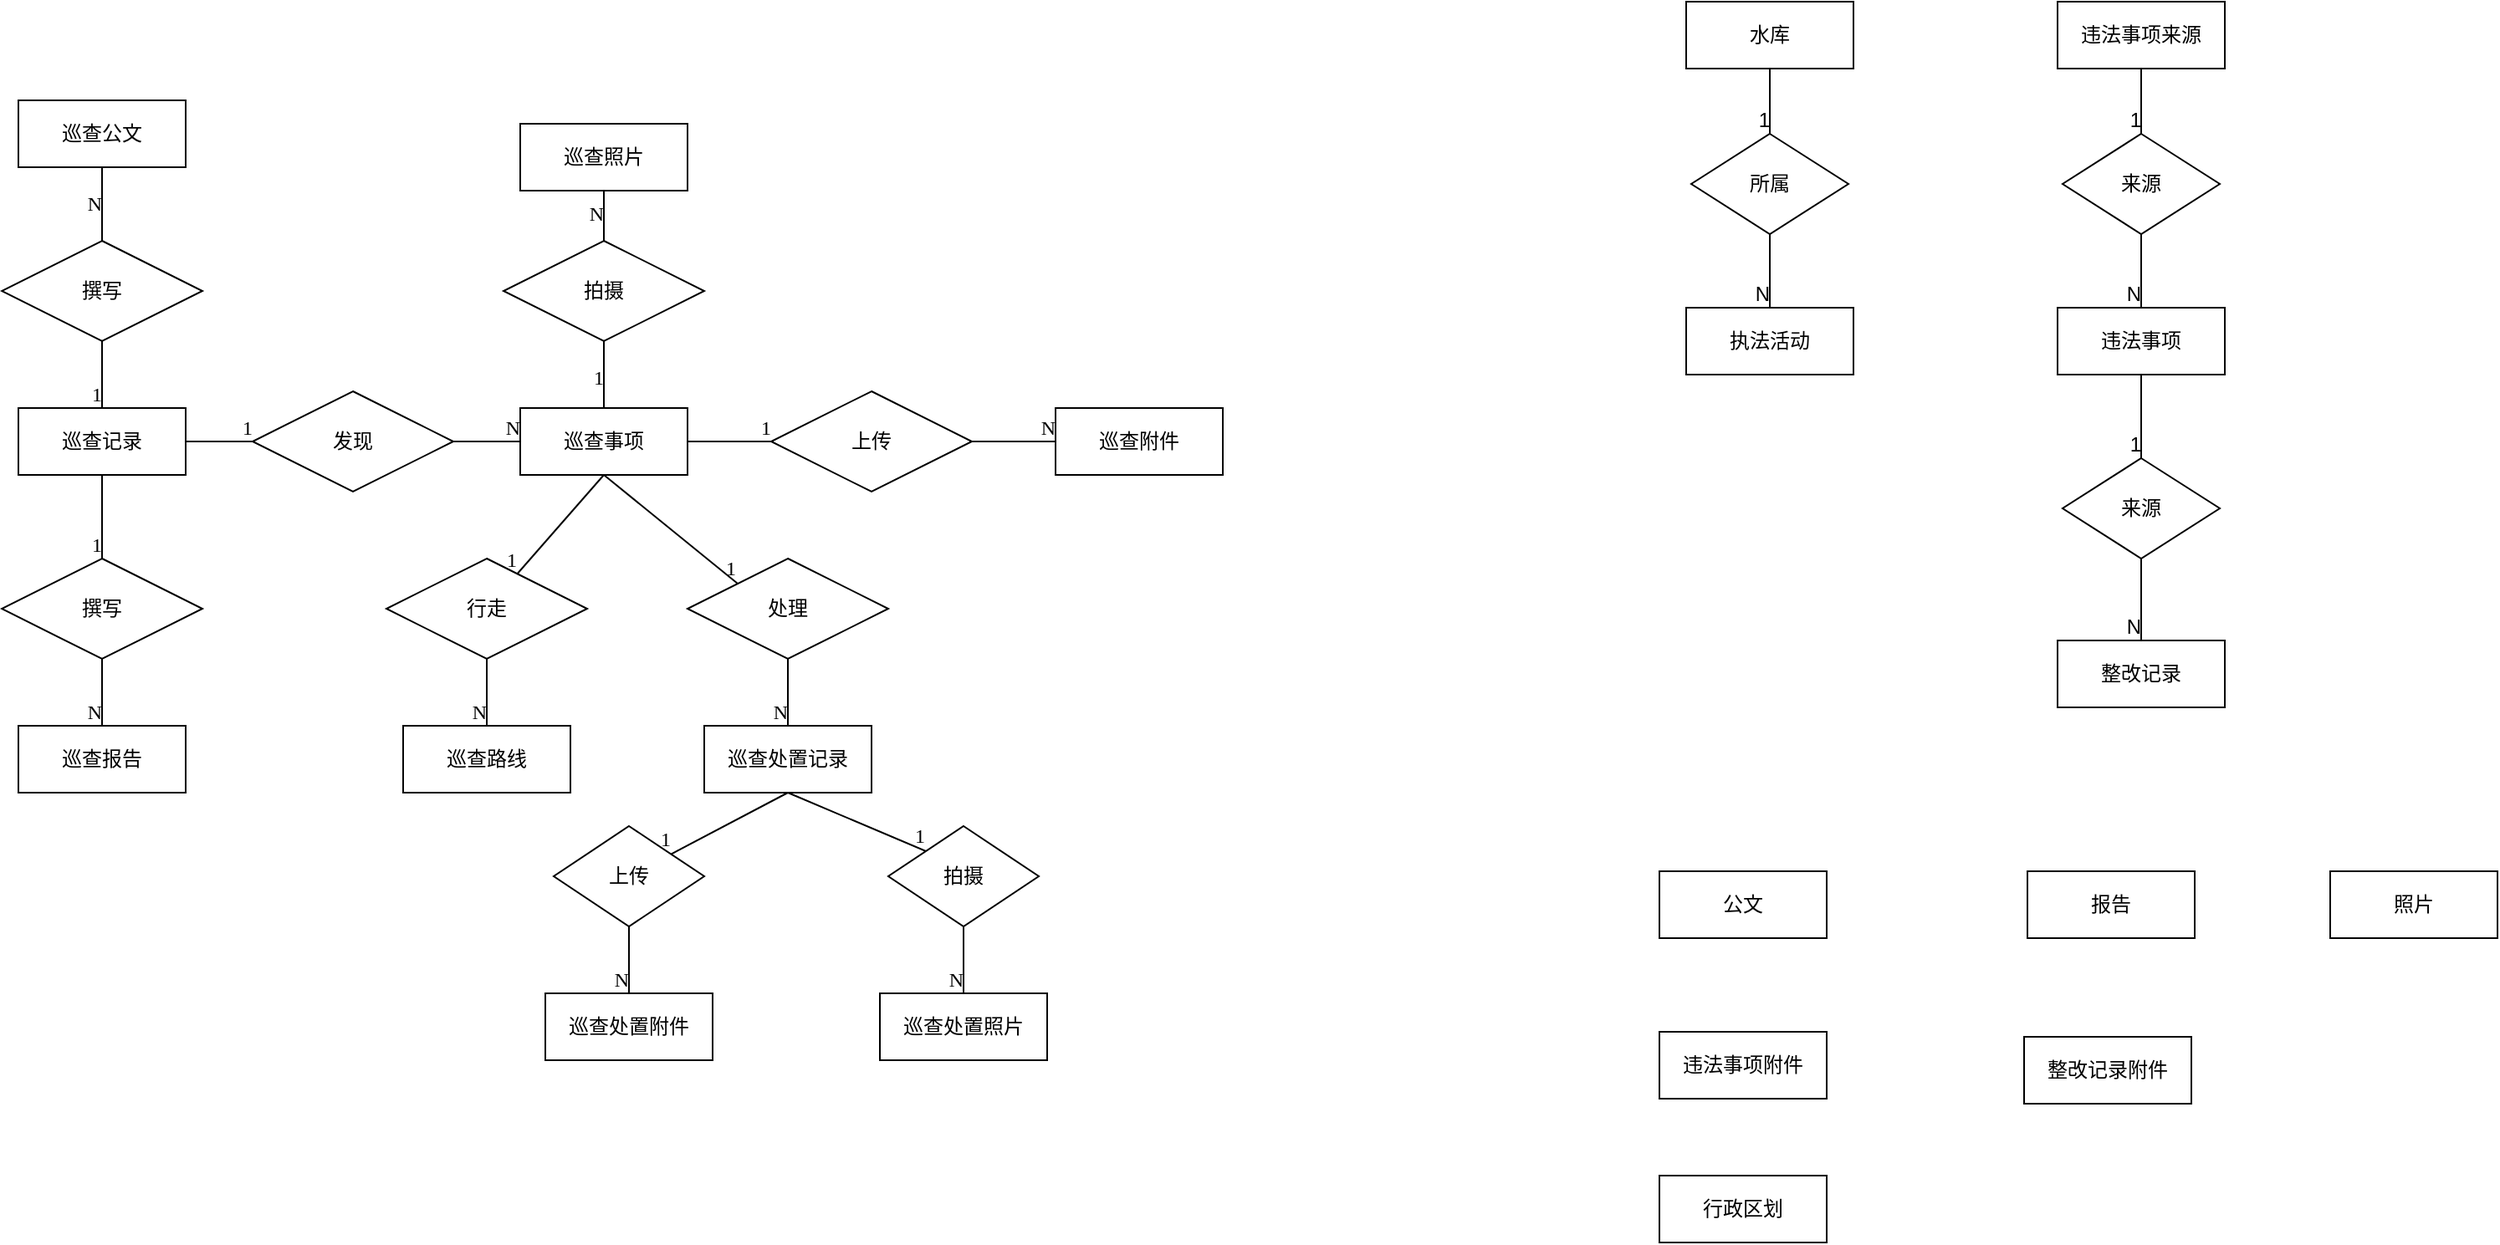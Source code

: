 <mxfile version="14.1.8" type="github">
  <diagram id="R2lEEEUBdFMjLlhIrx00" name="Page-1">
    <mxGraphModel dx="905" dy="684" grid="0" gridSize="10" guides="1" tooltips="1" connect="1" arrows="1" fold="1" page="1" pageScale="1" pageWidth="850" pageHeight="1100" math="0" shadow="0" extFonts="Permanent Marker^https://fonts.googleapis.com/css?family=Permanent+Marker">
      <root>
        <mxCell id="0" />
        <mxCell id="1" parent="0" />
        <mxCell id="lb9JI9_FD7YLYeVPfku9-1" value="巡查记录" style="whiteSpace=wrap;html=1;align=center;fontFamily=仿宋;" parent="1" vertex="1">
          <mxGeometry x="100" y="269" width="100" height="40" as="geometry" />
        </mxCell>
        <mxCell id="lb9JI9_FD7YLYeVPfku9-2" value="巡查事项" style="whiteSpace=wrap;html=1;align=center;fontFamily=仿宋;" parent="1" vertex="1">
          <mxGeometry x="400" y="269" width="100" height="40" as="geometry" />
        </mxCell>
        <mxCell id="lb9JI9_FD7YLYeVPfku9-3" value="巡查报告" style="whiteSpace=wrap;html=1;align=center;fontFamily=仿宋;" parent="1" vertex="1">
          <mxGeometry x="100" y="459" width="100" height="40" as="geometry" />
        </mxCell>
        <mxCell id="lb9JI9_FD7YLYeVPfku9-4" value="巡查公文" style="whiteSpace=wrap;html=1;align=center;fontFamily=仿宋;" parent="1" vertex="1">
          <mxGeometry x="100" y="85" width="100" height="40" as="geometry" />
        </mxCell>
        <mxCell id="lb9JI9_FD7YLYeVPfku9-5" value="巡查照片" style="whiteSpace=wrap;html=1;align=center;fontFamily=仿宋;" parent="1" vertex="1">
          <mxGeometry x="400" y="99" width="100" height="40" as="geometry" />
        </mxCell>
        <mxCell id="lb9JI9_FD7YLYeVPfku9-7" value="巡查附件" style="whiteSpace=wrap;html=1;align=center;fontFamily=仿宋;" parent="1" vertex="1">
          <mxGeometry x="720" y="269" width="100" height="40" as="geometry" />
        </mxCell>
        <mxCell id="lb9JI9_FD7YLYeVPfku9-8" value="巡查路线" style="whiteSpace=wrap;html=1;align=center;fontFamily=仿宋;" parent="1" vertex="1">
          <mxGeometry x="330" y="459" width="100" height="40" as="geometry" />
        </mxCell>
        <mxCell id="lb9JI9_FD7YLYeVPfku9-9" value="巡查处置记录" style="whiteSpace=wrap;html=1;align=center;fontFamily=仿宋;" parent="1" vertex="1">
          <mxGeometry x="510" y="459" width="100" height="40" as="geometry" />
        </mxCell>
        <mxCell id="lb9JI9_FD7YLYeVPfku9-10" value="巡查处置附件" style="whiteSpace=wrap;html=1;align=center;fontFamily=仿宋;" parent="1" vertex="1">
          <mxGeometry x="415" y="619" width="100" height="40" as="geometry" />
        </mxCell>
        <mxCell id="lb9JI9_FD7YLYeVPfku9-11" value="巡查处置照片" style="whiteSpace=wrap;html=1;align=center;fontFamily=仿宋;" parent="1" vertex="1">
          <mxGeometry x="615" y="619" width="100" height="40" as="geometry" />
        </mxCell>
        <mxCell id="lb9JI9_FD7YLYeVPfku9-12" value="发现" style="shape=rhombus;perimeter=rhombusPerimeter;whiteSpace=wrap;html=1;align=center;fontFamily=仿宋;" parent="1" vertex="1">
          <mxGeometry x="240" y="259" width="120" height="60" as="geometry" />
        </mxCell>
        <mxCell id="lb9JI9_FD7YLYeVPfku9-13" value="" style="endArrow=none;html=1;rounded=0;entryX=0;entryY=0.5;entryDx=0;entryDy=0;fontFamily=仿宋;" parent="1" target="lb9JI9_FD7YLYeVPfku9-12" edge="1">
          <mxGeometry relative="1" as="geometry">
            <mxPoint x="200" y="289" as="sourcePoint" />
            <mxPoint x="270" y="289" as="targetPoint" />
          </mxGeometry>
        </mxCell>
        <mxCell id="lb9JI9_FD7YLYeVPfku9-14" value="1" style="resizable=0;html=1;align=right;verticalAlign=bottom;fontFamily=仿宋;" parent="lb9JI9_FD7YLYeVPfku9-13" connectable="0" vertex="1">
          <mxGeometry x="1" relative="1" as="geometry" />
        </mxCell>
        <mxCell id="lb9JI9_FD7YLYeVPfku9-15" value="" style="endArrow=none;html=1;rounded=0;exitX=1;exitY=0.5;exitDx=0;exitDy=0;entryX=0;entryY=0.5;entryDx=0;entryDy=0;fontFamily=仿宋;" parent="1" source="lb9JI9_FD7YLYeVPfku9-12" target="lb9JI9_FD7YLYeVPfku9-2" edge="1">
          <mxGeometry relative="1" as="geometry">
            <mxPoint x="330" y="369" as="sourcePoint" />
            <mxPoint x="490" y="369" as="targetPoint" />
          </mxGeometry>
        </mxCell>
        <mxCell id="lb9JI9_FD7YLYeVPfku9-16" value="N" style="resizable=0;html=1;align=right;verticalAlign=bottom;fontFamily=仿宋;" parent="lb9JI9_FD7YLYeVPfku9-15" connectable="0" vertex="1">
          <mxGeometry x="1" relative="1" as="geometry" />
        </mxCell>
        <mxCell id="lb9JI9_FD7YLYeVPfku9-17" value="撰写" style="shape=rhombus;perimeter=rhombusPerimeter;whiteSpace=wrap;html=1;align=center;fontFamily=仿宋;" parent="1" vertex="1">
          <mxGeometry x="90" y="359" width="120" height="60" as="geometry" />
        </mxCell>
        <mxCell id="lb9JI9_FD7YLYeVPfku9-18" value="" style="endArrow=none;html=1;rounded=0;exitX=0.5;exitY=1;exitDx=0;exitDy=0;entryX=0.5;entryY=0;entryDx=0;entryDy=0;fontFamily=仿宋;" parent="1" source="lb9JI9_FD7YLYeVPfku9-1" target="lb9JI9_FD7YLYeVPfku9-17" edge="1">
          <mxGeometry relative="1" as="geometry">
            <mxPoint x="280" y="379" as="sourcePoint" />
            <mxPoint x="440" y="379" as="targetPoint" />
          </mxGeometry>
        </mxCell>
        <mxCell id="lb9JI9_FD7YLYeVPfku9-19" value="1" style="resizable=0;html=1;align=right;verticalAlign=bottom;fontFamily=仿宋;" parent="lb9JI9_FD7YLYeVPfku9-18" connectable="0" vertex="1">
          <mxGeometry x="1" relative="1" as="geometry" />
        </mxCell>
        <mxCell id="lb9JI9_FD7YLYeVPfku9-20" value="" style="endArrow=none;html=1;rounded=0;exitX=0.5;exitY=1;exitDx=0;exitDy=0;entryX=0.5;entryY=0;entryDx=0;entryDy=0;fontFamily=仿宋;" parent="1" source="lb9JI9_FD7YLYeVPfku9-17" target="lb9JI9_FD7YLYeVPfku9-3" edge="1">
          <mxGeometry relative="1" as="geometry">
            <mxPoint x="300" y="409" as="sourcePoint" />
            <mxPoint x="460" y="409" as="targetPoint" />
          </mxGeometry>
        </mxCell>
        <mxCell id="lb9JI9_FD7YLYeVPfku9-21" value="N" style="resizable=0;html=1;align=right;verticalAlign=bottom;fontFamily=仿宋;" parent="lb9JI9_FD7YLYeVPfku9-20" connectable="0" vertex="1">
          <mxGeometry x="1" relative="1" as="geometry" />
        </mxCell>
        <mxCell id="lb9JI9_FD7YLYeVPfku9-22" value="撰写" style="shape=rhombus;perimeter=rhombusPerimeter;whiteSpace=wrap;html=1;align=center;fontFamily=仿宋;" parent="1" vertex="1">
          <mxGeometry x="90" y="169" width="120" height="60" as="geometry" />
        </mxCell>
        <mxCell id="lb9JI9_FD7YLYeVPfku9-23" value="" style="endArrow=none;html=1;rounded=0;exitX=0.5;exitY=0;exitDx=0;exitDy=0;entryX=0.5;entryY=1;entryDx=0;entryDy=0;fontFamily=仿宋;" parent="1" source="lb9JI9_FD7YLYeVPfku9-1" target="lb9JI9_FD7YLYeVPfku9-22" edge="1">
          <mxGeometry relative="1" as="geometry">
            <mxPoint x="200" y="229" as="sourcePoint" />
            <mxPoint x="360" y="229" as="targetPoint" />
          </mxGeometry>
        </mxCell>
        <mxCell id="lb9JI9_FD7YLYeVPfku9-24" value="1" style="resizable=0;html=1;align=right;verticalAlign=bottom;fontFamily=仿宋;" parent="lb9JI9_FD7YLYeVPfku9-23" connectable="0" vertex="1">
          <mxGeometry x="1" relative="1" as="geometry">
            <mxPoint y="40" as="offset" />
          </mxGeometry>
        </mxCell>
        <mxCell id="lb9JI9_FD7YLYeVPfku9-25" value="" style="endArrow=none;html=1;rounded=0;exitX=0.5;exitY=0;exitDx=0;exitDy=0;entryX=0.5;entryY=1;entryDx=0;entryDy=0;fontFamily=仿宋;" parent="1" source="lb9JI9_FD7YLYeVPfku9-22" target="lb9JI9_FD7YLYeVPfku9-4" edge="1">
          <mxGeometry relative="1" as="geometry">
            <mxPoint x="280" y="139" as="sourcePoint" />
            <mxPoint x="440" y="139" as="targetPoint" />
          </mxGeometry>
        </mxCell>
        <mxCell id="lb9JI9_FD7YLYeVPfku9-26" value="N" style="resizable=0;html=1;align=right;verticalAlign=bottom;fontFamily=仿宋;" parent="lb9JI9_FD7YLYeVPfku9-25" connectable="0" vertex="1">
          <mxGeometry x="1" relative="1" as="geometry">
            <mxPoint y="30" as="offset" />
          </mxGeometry>
        </mxCell>
        <mxCell id="lb9JI9_FD7YLYeVPfku9-27" value="拍摄" style="shape=rhombus;perimeter=rhombusPerimeter;whiteSpace=wrap;html=1;align=center;fontFamily=仿宋;" parent="1" vertex="1">
          <mxGeometry x="390" y="169" width="120" height="60" as="geometry" />
        </mxCell>
        <mxCell id="lb9JI9_FD7YLYeVPfku9-28" value="" style="endArrow=none;html=1;rounded=0;exitX=0.5;exitY=0;exitDx=0;exitDy=0;entryX=0.5;entryY=1;entryDx=0;entryDy=0;fontFamily=仿宋;" parent="1" source="lb9JI9_FD7YLYeVPfku9-2" target="lb9JI9_FD7YLYeVPfku9-27" edge="1">
          <mxGeometry relative="1" as="geometry">
            <mxPoint x="510" y="249" as="sourcePoint" />
            <mxPoint x="670" y="249" as="targetPoint" />
          </mxGeometry>
        </mxCell>
        <mxCell id="lb9JI9_FD7YLYeVPfku9-29" value="1" style="resizable=0;html=1;align=right;verticalAlign=bottom;fontFamily=仿宋;" parent="lb9JI9_FD7YLYeVPfku9-28" connectable="0" vertex="1">
          <mxGeometry x="1" relative="1" as="geometry">
            <mxPoint y="30" as="offset" />
          </mxGeometry>
        </mxCell>
        <mxCell id="lb9JI9_FD7YLYeVPfku9-30" value="" style="endArrow=none;html=1;rounded=0;exitX=0.5;exitY=0;exitDx=0;exitDy=0;entryX=0.5;entryY=1;entryDx=0;entryDy=0;fontFamily=仿宋;" parent="1" source="lb9JI9_FD7YLYeVPfku9-27" target="lb9JI9_FD7YLYeVPfku9-5" edge="1">
          <mxGeometry relative="1" as="geometry">
            <mxPoint x="530" y="159" as="sourcePoint" />
            <mxPoint x="690" y="159" as="targetPoint" />
          </mxGeometry>
        </mxCell>
        <mxCell id="lb9JI9_FD7YLYeVPfku9-31" value="N" style="resizable=0;html=1;align=right;verticalAlign=bottom;fontFamily=仿宋;" parent="lb9JI9_FD7YLYeVPfku9-30" connectable="0" vertex="1">
          <mxGeometry x="1" relative="1" as="geometry">
            <mxPoint y="22" as="offset" />
          </mxGeometry>
        </mxCell>
        <mxCell id="lb9JI9_FD7YLYeVPfku9-32" value="上传" style="shape=rhombus;perimeter=rhombusPerimeter;whiteSpace=wrap;html=1;align=center;fontFamily=仿宋;" parent="1" vertex="1">
          <mxGeometry x="550" y="259" width="120" height="60" as="geometry" />
        </mxCell>
        <mxCell id="lb9JI9_FD7YLYeVPfku9-33" value="" style="endArrow=none;html=1;rounded=0;exitX=1;exitY=0.5;exitDx=0;exitDy=0;entryX=0;entryY=0.5;entryDx=0;entryDy=0;fontFamily=仿宋;" parent="1" source="lb9JI9_FD7YLYeVPfku9-2" target="lb9JI9_FD7YLYeVPfku9-32" edge="1">
          <mxGeometry relative="1" as="geometry">
            <mxPoint x="510" y="349" as="sourcePoint" />
            <mxPoint x="670" y="349" as="targetPoint" />
          </mxGeometry>
        </mxCell>
        <mxCell id="lb9JI9_FD7YLYeVPfku9-34" value="1" style="resizable=0;html=1;align=right;verticalAlign=bottom;fontFamily=仿宋;" parent="lb9JI9_FD7YLYeVPfku9-33" connectable="0" vertex="1">
          <mxGeometry x="1" relative="1" as="geometry" />
        </mxCell>
        <mxCell id="lb9JI9_FD7YLYeVPfku9-35" value="" style="endArrow=none;html=1;rounded=0;exitX=1;exitY=0.5;exitDx=0;exitDy=0;entryX=0;entryY=0.5;entryDx=0;entryDy=0;fontFamily=仿宋;" parent="1" source="lb9JI9_FD7YLYeVPfku9-32" target="lb9JI9_FD7YLYeVPfku9-7" edge="1">
          <mxGeometry relative="1" as="geometry">
            <mxPoint x="670" y="288.5" as="sourcePoint" />
            <mxPoint x="830" y="288.5" as="targetPoint" />
          </mxGeometry>
        </mxCell>
        <mxCell id="lb9JI9_FD7YLYeVPfku9-36" value="N" style="resizable=0;html=1;align=right;verticalAlign=bottom;fontFamily=仿宋;" parent="lb9JI9_FD7YLYeVPfku9-35" connectable="0" vertex="1">
          <mxGeometry x="1" relative="1" as="geometry" />
        </mxCell>
        <mxCell id="lb9JI9_FD7YLYeVPfku9-37" value="行走" style="shape=rhombus;perimeter=rhombusPerimeter;whiteSpace=wrap;html=1;align=center;fontFamily=仿宋;" parent="1" vertex="1">
          <mxGeometry x="320" y="359" width="120" height="60" as="geometry" />
        </mxCell>
        <mxCell id="lb9JI9_FD7YLYeVPfku9-38" value="" style="endArrow=none;html=1;rounded=0;exitX=0.5;exitY=1;exitDx=0;exitDy=0;fontFamily=仿宋;" parent="1" source="lb9JI9_FD7YLYeVPfku9-2" target="lb9JI9_FD7YLYeVPfku9-37" edge="1">
          <mxGeometry relative="1" as="geometry">
            <mxPoint x="570" y="429" as="sourcePoint" />
            <mxPoint x="730" y="429" as="targetPoint" />
          </mxGeometry>
        </mxCell>
        <mxCell id="lb9JI9_FD7YLYeVPfku9-39" value="1" style="resizable=0;html=1;align=right;verticalAlign=bottom;fontFamily=仿宋;" parent="lb9JI9_FD7YLYeVPfku9-38" connectable="0" vertex="1">
          <mxGeometry x="1" relative="1" as="geometry" />
        </mxCell>
        <mxCell id="lb9JI9_FD7YLYeVPfku9-40" value="" style="endArrow=none;html=1;rounded=0;exitX=0.5;exitY=1;exitDx=0;exitDy=0;entryX=0.5;entryY=0;entryDx=0;entryDy=0;fontFamily=仿宋;" parent="1" source="lb9JI9_FD7YLYeVPfku9-37" target="lb9JI9_FD7YLYeVPfku9-8" edge="1">
          <mxGeometry relative="1" as="geometry">
            <mxPoint x="400" y="429" as="sourcePoint" />
            <mxPoint x="560" y="429" as="targetPoint" />
          </mxGeometry>
        </mxCell>
        <mxCell id="lb9JI9_FD7YLYeVPfku9-41" value="N" style="resizable=0;html=1;align=right;verticalAlign=bottom;fontFamily=仿宋;" parent="lb9JI9_FD7YLYeVPfku9-40" connectable="0" vertex="1">
          <mxGeometry x="1" relative="1" as="geometry" />
        </mxCell>
        <mxCell id="lb9JI9_FD7YLYeVPfku9-42" value="处理" style="shape=rhombus;perimeter=rhombusPerimeter;whiteSpace=wrap;html=1;align=center;fontFamily=仿宋;" parent="1" vertex="1">
          <mxGeometry x="500" y="359" width="120" height="60" as="geometry" />
        </mxCell>
        <mxCell id="lb9JI9_FD7YLYeVPfku9-43" value="" style="endArrow=none;html=1;rounded=0;entryX=0;entryY=0;entryDx=0;entryDy=0;fontFamily=仿宋;" parent="1" target="lb9JI9_FD7YLYeVPfku9-42" edge="1">
          <mxGeometry relative="1" as="geometry">
            <mxPoint x="450" y="309" as="sourcePoint" />
            <mxPoint x="630" y="339" as="targetPoint" />
          </mxGeometry>
        </mxCell>
        <mxCell id="lb9JI9_FD7YLYeVPfku9-44" value="1" style="resizable=0;html=1;align=right;verticalAlign=bottom;fontFamily=仿宋;" parent="lb9JI9_FD7YLYeVPfku9-43" connectable="0" vertex="1">
          <mxGeometry x="1" relative="1" as="geometry" />
        </mxCell>
        <mxCell id="lb9JI9_FD7YLYeVPfku9-45" value="" style="endArrow=none;html=1;rounded=0;exitX=0.5;exitY=1;exitDx=0;exitDy=0;entryX=0.5;entryY=0;entryDx=0;entryDy=0;fontFamily=仿宋;" parent="1" source="lb9JI9_FD7YLYeVPfku9-42" target="lb9JI9_FD7YLYeVPfku9-9" edge="1">
          <mxGeometry relative="1" as="geometry">
            <mxPoint x="650" y="449" as="sourcePoint" />
            <mxPoint x="560" y="449" as="targetPoint" />
          </mxGeometry>
        </mxCell>
        <mxCell id="lb9JI9_FD7YLYeVPfku9-46" value="N" style="resizable=0;html=1;align=right;verticalAlign=bottom;fontFamily=仿宋;" parent="lb9JI9_FD7YLYeVPfku9-45" connectable="0" vertex="1">
          <mxGeometry x="1" relative="1" as="geometry" />
        </mxCell>
        <mxCell id="lb9JI9_FD7YLYeVPfku9-48" value="上传" style="shape=rhombus;perimeter=rhombusPerimeter;whiteSpace=wrap;html=1;align=center;fontFamily=仿宋;" parent="1" vertex="1">
          <mxGeometry x="420" y="519" width="90" height="60" as="geometry" />
        </mxCell>
        <mxCell id="lb9JI9_FD7YLYeVPfku9-49" value="" style="endArrow=none;html=1;rounded=0;exitX=0.5;exitY=1;exitDx=0;exitDy=0;fontFamily=仿宋;" parent="1" source="lb9JI9_FD7YLYeVPfku9-9" target="lb9JI9_FD7YLYeVPfku9-48" edge="1">
          <mxGeometry relative="1" as="geometry">
            <mxPoint x="570" y="519" as="sourcePoint" />
            <mxPoint x="730" y="519" as="targetPoint" />
          </mxGeometry>
        </mxCell>
        <mxCell id="lb9JI9_FD7YLYeVPfku9-50" value="1" style="resizable=0;html=1;align=right;verticalAlign=bottom;fontFamily=仿宋;" parent="lb9JI9_FD7YLYeVPfku9-49" connectable="0" vertex="1">
          <mxGeometry x="1" relative="1" as="geometry" />
        </mxCell>
        <mxCell id="lb9JI9_FD7YLYeVPfku9-51" value="" style="endArrow=none;html=1;rounded=0;exitX=0.5;exitY=1;exitDx=0;exitDy=0;entryX=0.5;entryY=0;entryDx=0;entryDy=0;fontFamily=仿宋;" parent="1" source="lb9JI9_FD7YLYeVPfku9-48" target="lb9JI9_FD7YLYeVPfku9-10" edge="1">
          <mxGeometry relative="1" as="geometry">
            <mxPoint x="290" y="729" as="sourcePoint" />
            <mxPoint x="450" y="729" as="targetPoint" />
          </mxGeometry>
        </mxCell>
        <mxCell id="lb9JI9_FD7YLYeVPfku9-52" value="N" style="resizable=0;html=1;align=right;verticalAlign=bottom;fontFamily=仿宋;" parent="lb9JI9_FD7YLYeVPfku9-51" connectable="0" vertex="1">
          <mxGeometry x="1" relative="1" as="geometry" />
        </mxCell>
        <mxCell id="lb9JI9_FD7YLYeVPfku9-53" value="拍摄" style="shape=rhombus;perimeter=rhombusPerimeter;whiteSpace=wrap;html=1;align=center;fontFamily=仿宋;" parent="1" vertex="1">
          <mxGeometry x="620" y="519" width="90" height="60" as="geometry" />
        </mxCell>
        <mxCell id="lb9JI9_FD7YLYeVPfku9-54" value="" style="endArrow=none;html=1;rounded=0;entryX=0;entryY=0;entryDx=0;entryDy=0;fontFamily=仿宋;" parent="1" target="lb9JI9_FD7YLYeVPfku9-53" edge="1">
          <mxGeometry relative="1" as="geometry">
            <mxPoint x="560" y="499" as="sourcePoint" />
            <mxPoint x="760" y="709" as="targetPoint" />
          </mxGeometry>
        </mxCell>
        <mxCell id="lb9JI9_FD7YLYeVPfku9-55" value="1" style="resizable=0;html=1;align=right;verticalAlign=bottom;fontFamily=仿宋;" parent="lb9JI9_FD7YLYeVPfku9-54" connectable="0" vertex="1">
          <mxGeometry x="1" relative="1" as="geometry" />
        </mxCell>
        <mxCell id="lb9JI9_FD7YLYeVPfku9-56" value="" style="endArrow=none;html=1;rounded=0;exitX=0.5;exitY=1;exitDx=0;exitDy=0;entryX=0.5;entryY=0;entryDx=0;entryDy=0;fontFamily=仿宋;" parent="1" source="lb9JI9_FD7YLYeVPfku9-53" target="lb9JI9_FD7YLYeVPfku9-11" edge="1">
          <mxGeometry relative="1" as="geometry">
            <mxPoint x="790" y="689" as="sourcePoint" />
            <mxPoint x="950" y="689" as="targetPoint" />
          </mxGeometry>
        </mxCell>
        <mxCell id="lb9JI9_FD7YLYeVPfku9-57" value="N" style="resizable=0;html=1;align=right;verticalAlign=bottom;fontFamily=仿宋;" parent="lb9JI9_FD7YLYeVPfku9-56" connectable="0" vertex="1">
          <mxGeometry x="1" relative="1" as="geometry" />
        </mxCell>
        <mxCell id="lb9JI9_FD7YLYeVPfku9-58" value="执法活动" style="whiteSpace=wrap;html=1;align=center;" parent="1" vertex="1">
          <mxGeometry x="1097" y="209" width="100" height="40" as="geometry" />
        </mxCell>
        <mxCell id="Jm6T7WrEDUmx-2x6mj27-1" value="违法事项" style="whiteSpace=wrap;html=1;align=center;" vertex="1" parent="1">
          <mxGeometry x="1319" y="209" width="100" height="40" as="geometry" />
        </mxCell>
        <mxCell id="Jm6T7WrEDUmx-2x6mj27-2" value="整改记录" style="whiteSpace=wrap;html=1;align=center;" vertex="1" parent="1">
          <mxGeometry x="1319" y="408" width="100" height="40" as="geometry" />
        </mxCell>
        <mxCell id="Jm6T7WrEDUmx-2x6mj27-3" value="公文" style="whiteSpace=wrap;html=1;align=center;" vertex="1" parent="1">
          <mxGeometry x="1081" y="546" width="100" height="40" as="geometry" />
        </mxCell>
        <mxCell id="Jm6T7WrEDUmx-2x6mj27-4" value="报告" style="whiteSpace=wrap;html=1;align=center;" vertex="1" parent="1">
          <mxGeometry x="1301" y="546" width="100" height="40" as="geometry" />
        </mxCell>
        <mxCell id="Jm6T7WrEDUmx-2x6mj27-5" value="照片" style="whiteSpace=wrap;html=1;align=center;" vertex="1" parent="1">
          <mxGeometry x="1482" y="546" width="100" height="40" as="geometry" />
        </mxCell>
        <mxCell id="Jm6T7WrEDUmx-2x6mj27-6" value="违法事项附件" style="whiteSpace=wrap;html=1;align=center;" vertex="1" parent="1">
          <mxGeometry x="1081" y="642" width="100" height="40" as="geometry" />
        </mxCell>
        <mxCell id="Jm6T7WrEDUmx-2x6mj27-9" value="整改记录附件" style="whiteSpace=wrap;html=1;align=center;" vertex="1" parent="1">
          <mxGeometry x="1299" y="645" width="100" height="40" as="geometry" />
        </mxCell>
        <mxCell id="Jm6T7WrEDUmx-2x6mj27-10" value="水库" style="whiteSpace=wrap;html=1;align=center;" vertex="1" parent="1">
          <mxGeometry x="1097" y="26" width="100" height="40" as="geometry" />
        </mxCell>
        <mxCell id="Jm6T7WrEDUmx-2x6mj27-11" value="行政区划" style="whiteSpace=wrap;html=1;align=center;" vertex="1" parent="1">
          <mxGeometry x="1081" y="728" width="100" height="40" as="geometry" />
        </mxCell>
        <mxCell id="Jm6T7WrEDUmx-2x6mj27-12" value="违法事项来源" style="whiteSpace=wrap;html=1;align=center;" vertex="1" parent="1">
          <mxGeometry x="1319" y="26" width="100" height="40" as="geometry" />
        </mxCell>
        <mxCell id="Jm6T7WrEDUmx-2x6mj27-13" value="所属" style="shape=rhombus;perimeter=rhombusPerimeter;whiteSpace=wrap;html=1;align=center;" vertex="1" parent="1">
          <mxGeometry x="1100" y="105" width="94" height="60" as="geometry" />
        </mxCell>
        <mxCell id="Jm6T7WrEDUmx-2x6mj27-14" value="" style="endArrow=none;html=1;rounded=0;exitX=0.5;exitY=1;exitDx=0;exitDy=0;entryX=0.5;entryY=0;entryDx=0;entryDy=0;" edge="1" parent="1" source="Jm6T7WrEDUmx-2x6mj27-10" target="Jm6T7WrEDUmx-2x6mj27-13">
          <mxGeometry relative="1" as="geometry">
            <mxPoint x="1237" y="110" as="sourcePoint" />
            <mxPoint x="1397" y="110" as="targetPoint" />
          </mxGeometry>
        </mxCell>
        <mxCell id="Jm6T7WrEDUmx-2x6mj27-15" value="1" style="resizable=0;html=1;align=right;verticalAlign=bottom;" connectable="0" vertex="1" parent="Jm6T7WrEDUmx-2x6mj27-14">
          <mxGeometry x="1" relative="1" as="geometry" />
        </mxCell>
        <mxCell id="Jm6T7WrEDUmx-2x6mj27-16" value="" style="endArrow=none;html=1;rounded=0;exitX=0.5;exitY=1;exitDx=0;exitDy=0;" edge="1" parent="1" source="Jm6T7WrEDUmx-2x6mj27-13" target="lb9JI9_FD7YLYeVPfku9-58">
          <mxGeometry relative="1" as="geometry">
            <mxPoint x="1276" y="170" as="sourcePoint" />
            <mxPoint x="1436" y="170" as="targetPoint" />
          </mxGeometry>
        </mxCell>
        <mxCell id="Jm6T7WrEDUmx-2x6mj27-17" value="N" style="resizable=0;html=1;align=right;verticalAlign=bottom;" connectable="0" vertex="1" parent="Jm6T7WrEDUmx-2x6mj27-16">
          <mxGeometry x="1" relative="1" as="geometry" />
        </mxCell>
        <mxCell id="Jm6T7WrEDUmx-2x6mj27-19" value="来源" style="shape=rhombus;perimeter=rhombusPerimeter;whiteSpace=wrap;html=1;align=center;" vertex="1" parent="1">
          <mxGeometry x="1322" y="105" width="94" height="60" as="geometry" />
        </mxCell>
        <mxCell id="Jm6T7WrEDUmx-2x6mj27-20" value="" style="endArrow=none;html=1;rounded=0;exitX=0.5;exitY=1;exitDx=0;exitDy=0;" edge="1" parent="1" source="Jm6T7WrEDUmx-2x6mj27-12" target="Jm6T7WrEDUmx-2x6mj27-19">
          <mxGeometry relative="1" as="geometry">
            <mxPoint x="1437" y="124" as="sourcePoint" />
            <mxPoint x="1597" y="124" as="targetPoint" />
          </mxGeometry>
        </mxCell>
        <mxCell id="Jm6T7WrEDUmx-2x6mj27-21" value="1" style="resizable=0;html=1;align=right;verticalAlign=bottom;" connectable="0" vertex="1" parent="Jm6T7WrEDUmx-2x6mj27-20">
          <mxGeometry x="1" relative="1" as="geometry" />
        </mxCell>
        <mxCell id="Jm6T7WrEDUmx-2x6mj27-22" value="" style="endArrow=none;html=1;rounded=0;exitX=0.5;exitY=1;exitDx=0;exitDy=0;" edge="1" parent="1" source="Jm6T7WrEDUmx-2x6mj27-19" target="Jm6T7WrEDUmx-2x6mj27-1">
          <mxGeometry relative="1" as="geometry">
            <mxPoint x="1451" y="164" as="sourcePoint" />
            <mxPoint x="1625" y="164" as="targetPoint" />
          </mxGeometry>
        </mxCell>
        <mxCell id="Jm6T7WrEDUmx-2x6mj27-23" value="N" style="resizable=0;html=1;align=right;verticalAlign=bottom;" connectable="0" vertex="1" parent="Jm6T7WrEDUmx-2x6mj27-22">
          <mxGeometry x="1" relative="1" as="geometry" />
        </mxCell>
        <mxCell id="Jm6T7WrEDUmx-2x6mj27-24" value="来源" style="shape=rhombus;perimeter=rhombusPerimeter;whiteSpace=wrap;html=1;align=center;" vertex="1" parent="1">
          <mxGeometry x="1322" y="299" width="94" height="60" as="geometry" />
        </mxCell>
        <mxCell id="Jm6T7WrEDUmx-2x6mj27-25" value="" style="endArrow=none;html=1;rounded=0;exitX=0.5;exitY=1;exitDx=0;exitDy=0;" edge="1" parent="1" source="Jm6T7WrEDUmx-2x6mj27-1" target="Jm6T7WrEDUmx-2x6mj27-24">
          <mxGeometry relative="1" as="geometry">
            <mxPoint x="1403" y="291" as="sourcePoint" />
            <mxPoint x="1563" y="291" as="targetPoint" />
          </mxGeometry>
        </mxCell>
        <mxCell id="Jm6T7WrEDUmx-2x6mj27-26" value="1" style="resizable=0;html=1;align=right;verticalAlign=bottom;" connectable="0" vertex="1" parent="Jm6T7WrEDUmx-2x6mj27-25">
          <mxGeometry x="1" relative="1" as="geometry" />
        </mxCell>
        <mxCell id="Jm6T7WrEDUmx-2x6mj27-27" value="" style="endArrow=none;html=1;rounded=0;exitX=0.5;exitY=1;exitDx=0;exitDy=0;entryX=0.5;entryY=0;entryDx=0;entryDy=0;" edge="1" parent="1" source="Jm6T7WrEDUmx-2x6mj27-24" target="Jm6T7WrEDUmx-2x6mj27-2">
          <mxGeometry relative="1" as="geometry">
            <mxPoint x="1438" y="329" as="sourcePoint" />
            <mxPoint x="1598" y="329" as="targetPoint" />
          </mxGeometry>
        </mxCell>
        <mxCell id="Jm6T7WrEDUmx-2x6mj27-28" value="N" style="resizable=0;html=1;align=right;verticalAlign=bottom;" connectable="0" vertex="1" parent="Jm6T7WrEDUmx-2x6mj27-27">
          <mxGeometry x="1" relative="1" as="geometry" />
        </mxCell>
      </root>
    </mxGraphModel>
  </diagram>
</mxfile>
